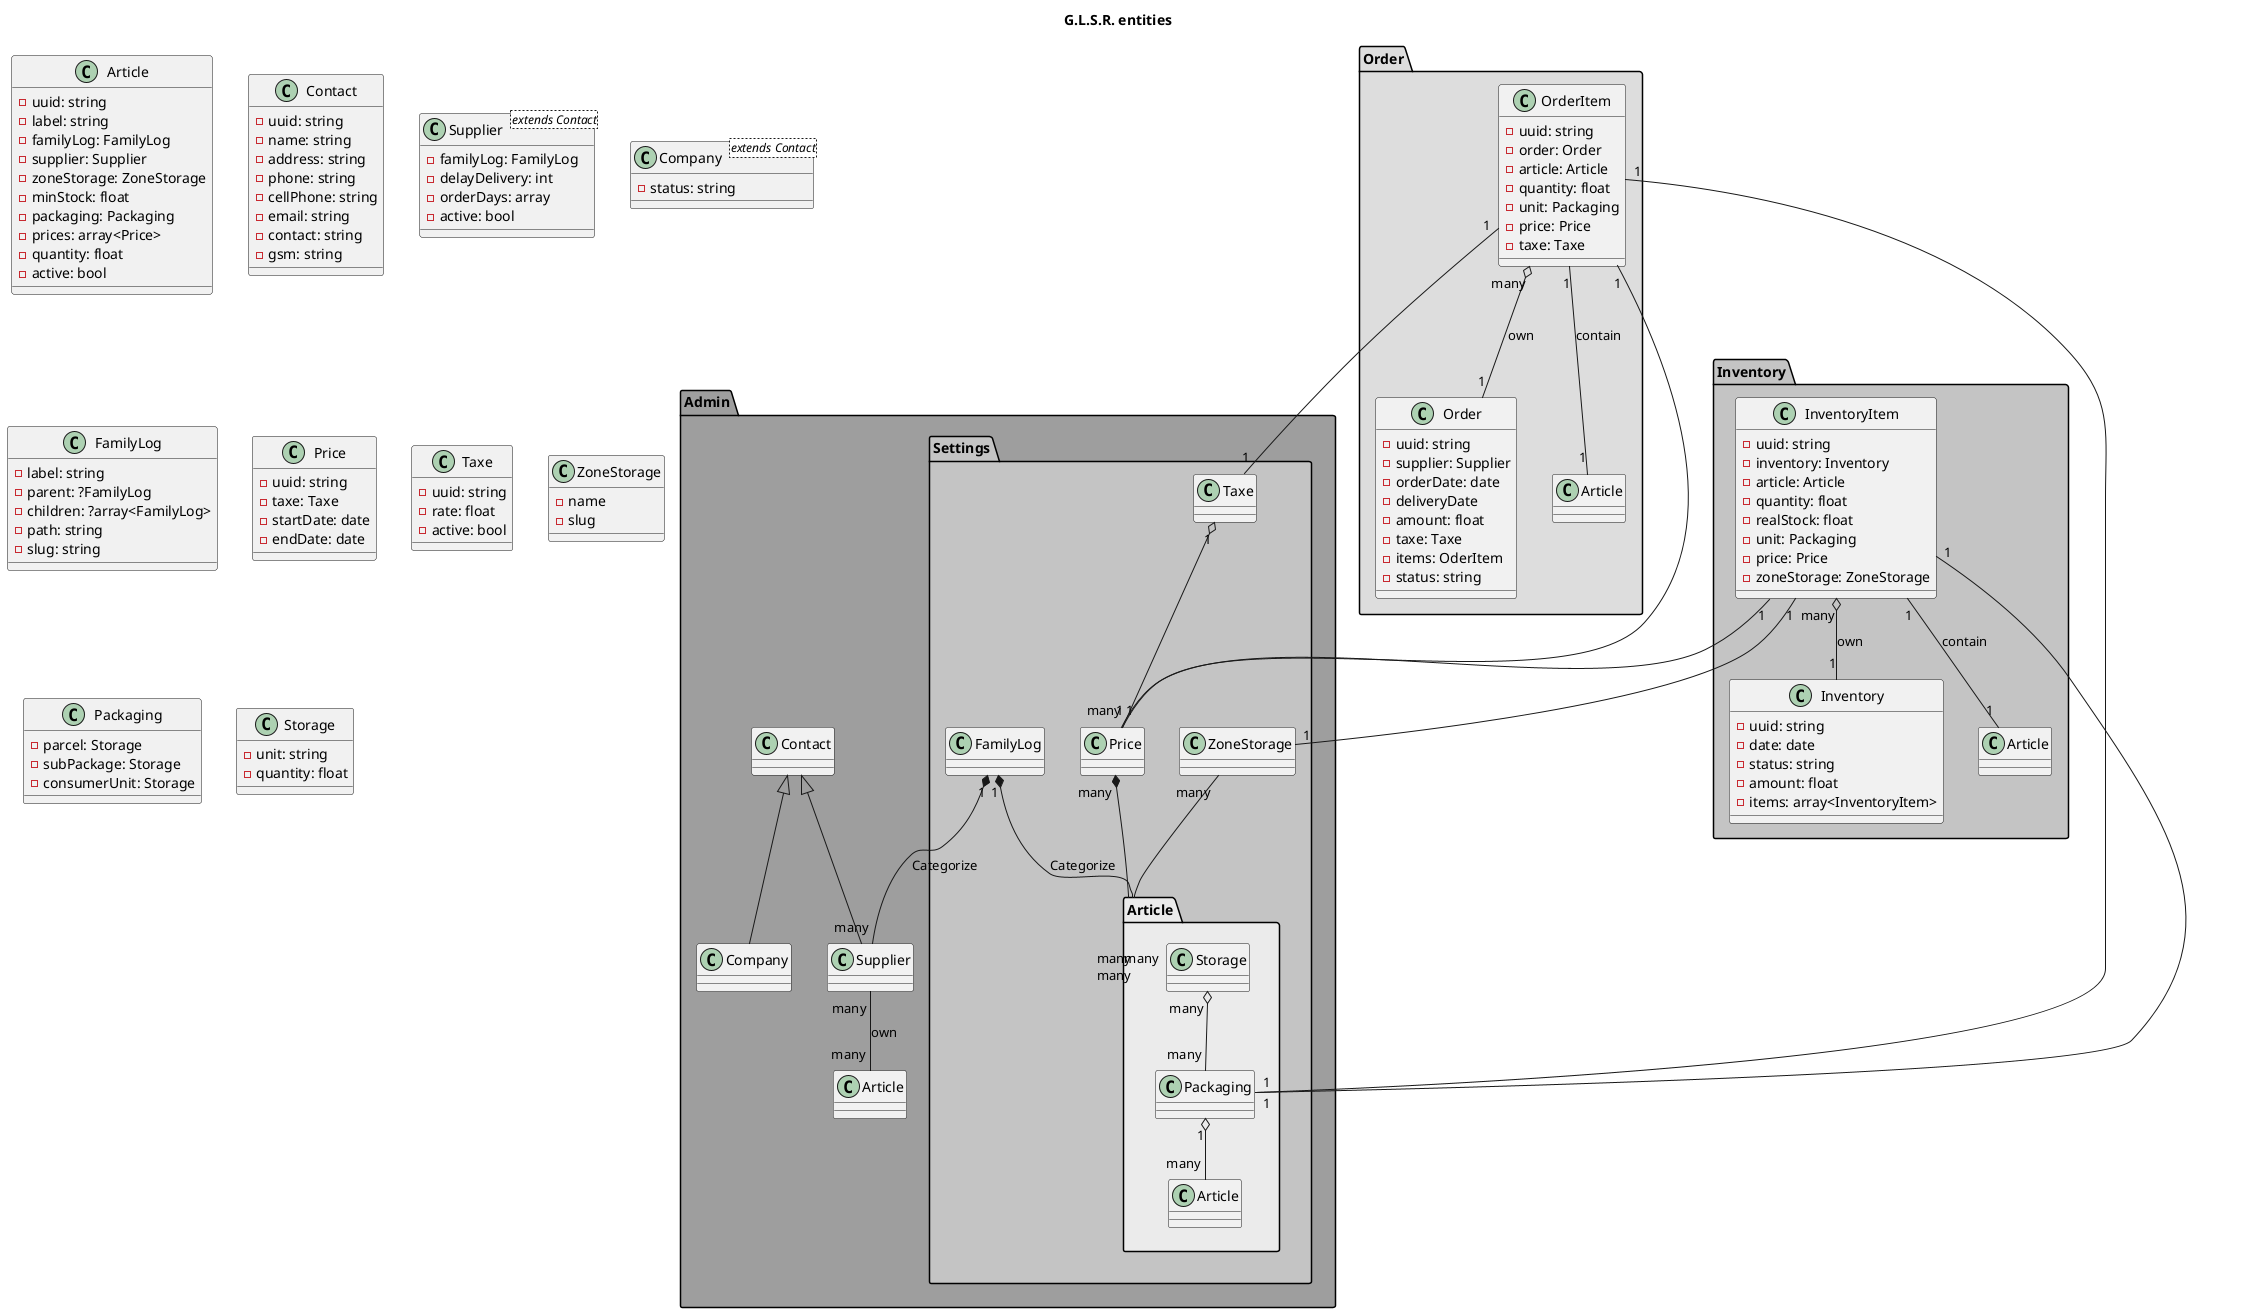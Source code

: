 @startuml Entities
' #9e9e9e, #5e5e5e, #ddd, #ebebeb, #c4c4c4

title G.L.S.R. entities

package "Admin" #9e9e9e {
	package "Settings" #c4c4c4 {
		Price "many" *-- "many" Article
		Taxe "1" o-- "many" Price
		FamilyLog "1" *-- "many" Article : Categorize
		ZoneStorage "many" -- "many" Article
		package "Article" #ebebeb {
			Packaging "1" o-- "many" Article
			Storage "many" o-- "many" Packaging
		}
	}
	FamilyLog "1" *-- "many" Supplier : Categorize
	Contact <|-- Supplier
	Contact <|-- Company
	Supplier "many" -- "many" Article : own
}

package "Order" #ddd {
	Class Order {
		-uuid: string
		-supplier: Supplier
		-orderDate: date
		-deliveryDate
		-amount: float
		-taxe: Taxe
		-items: OderItem
		-status: string
	}
	Class OrderItem {
		-uuid: string
		-order: Order
		-article: Article
		-quantity: float
		-unit: Packaging
		-price: Price
		-taxe: Taxe
	}

	OrderItem "many" o-- "1" Order: own
	OrderItem "1" -- "1" Article : contain
	OrderItem "1" -- "1" Packaging
	OrderItem "1" -- "1" Price
	OrderItem "1" -- "1" Taxe

}

package "Inventory" #c4c4c4 {
Class Inventory {
	-uuid: string
	-date: date
	-status: string
	-amount: float
	-items: array<InventoryItem>
}

Class InventoryItem {
	-uuid: string
	-inventory: Inventory
	-article: Article
	-quantity: float
	-realStock: float
	-unit: Packaging
	-price: Price
	-zoneStorage: ZoneStorage
}

	InventoryItem "1" -- "1" Article : contain
	InventoryItem "many" o-- "1" Inventory: own
	InventoryItem "1" -- "1" ZoneStorage
	InventoryItem "1" -- "1" Packaging
	InventoryItem "1" -- "1" Price
}

Class Article{
	-uuid: string
	-label: string
	-familyLog: FamilyLog
	-supplier: Supplier
	-zoneStorage: ZoneStorage
	-minStock: float
	-packaging: Packaging
	-prices: array<Price>
	-quantity: float
	-active: bool
}

Class Contact {
	-uuid: string
	-name: string
	-address: string
	-phone: string
	-cellPhone: string
	-email: string
	-contact: string
	-gsm: string
}

Class Supplier <extends Contact> {
	-familyLog: FamilyLog
	-delayDelivery: int
	-orderDays: array
	-active: bool
}

Class Company <extends Contact> {
	-status: string
}

Class FamilyLog {
	-label: string
	-parent: ?FamilyLog
	-children: ?array<FamilyLog>
	-path: string
	-slug: string
}

Class Price {
	-uuid: string
	-taxe: Taxe
	-startDate: date
	-endDate: date
}

Class Taxe {
	-uuid: string
	-rate: float
	-active: bool
}

Class ZoneStorage {
	-name
	-slug
}

Class Packaging {
	-parcel: Storage
	-subPackage: Storage
	-consumerUnit: Storage
}

Class Storage {
	-unit: string
	-quantity: float
}

@enduml
